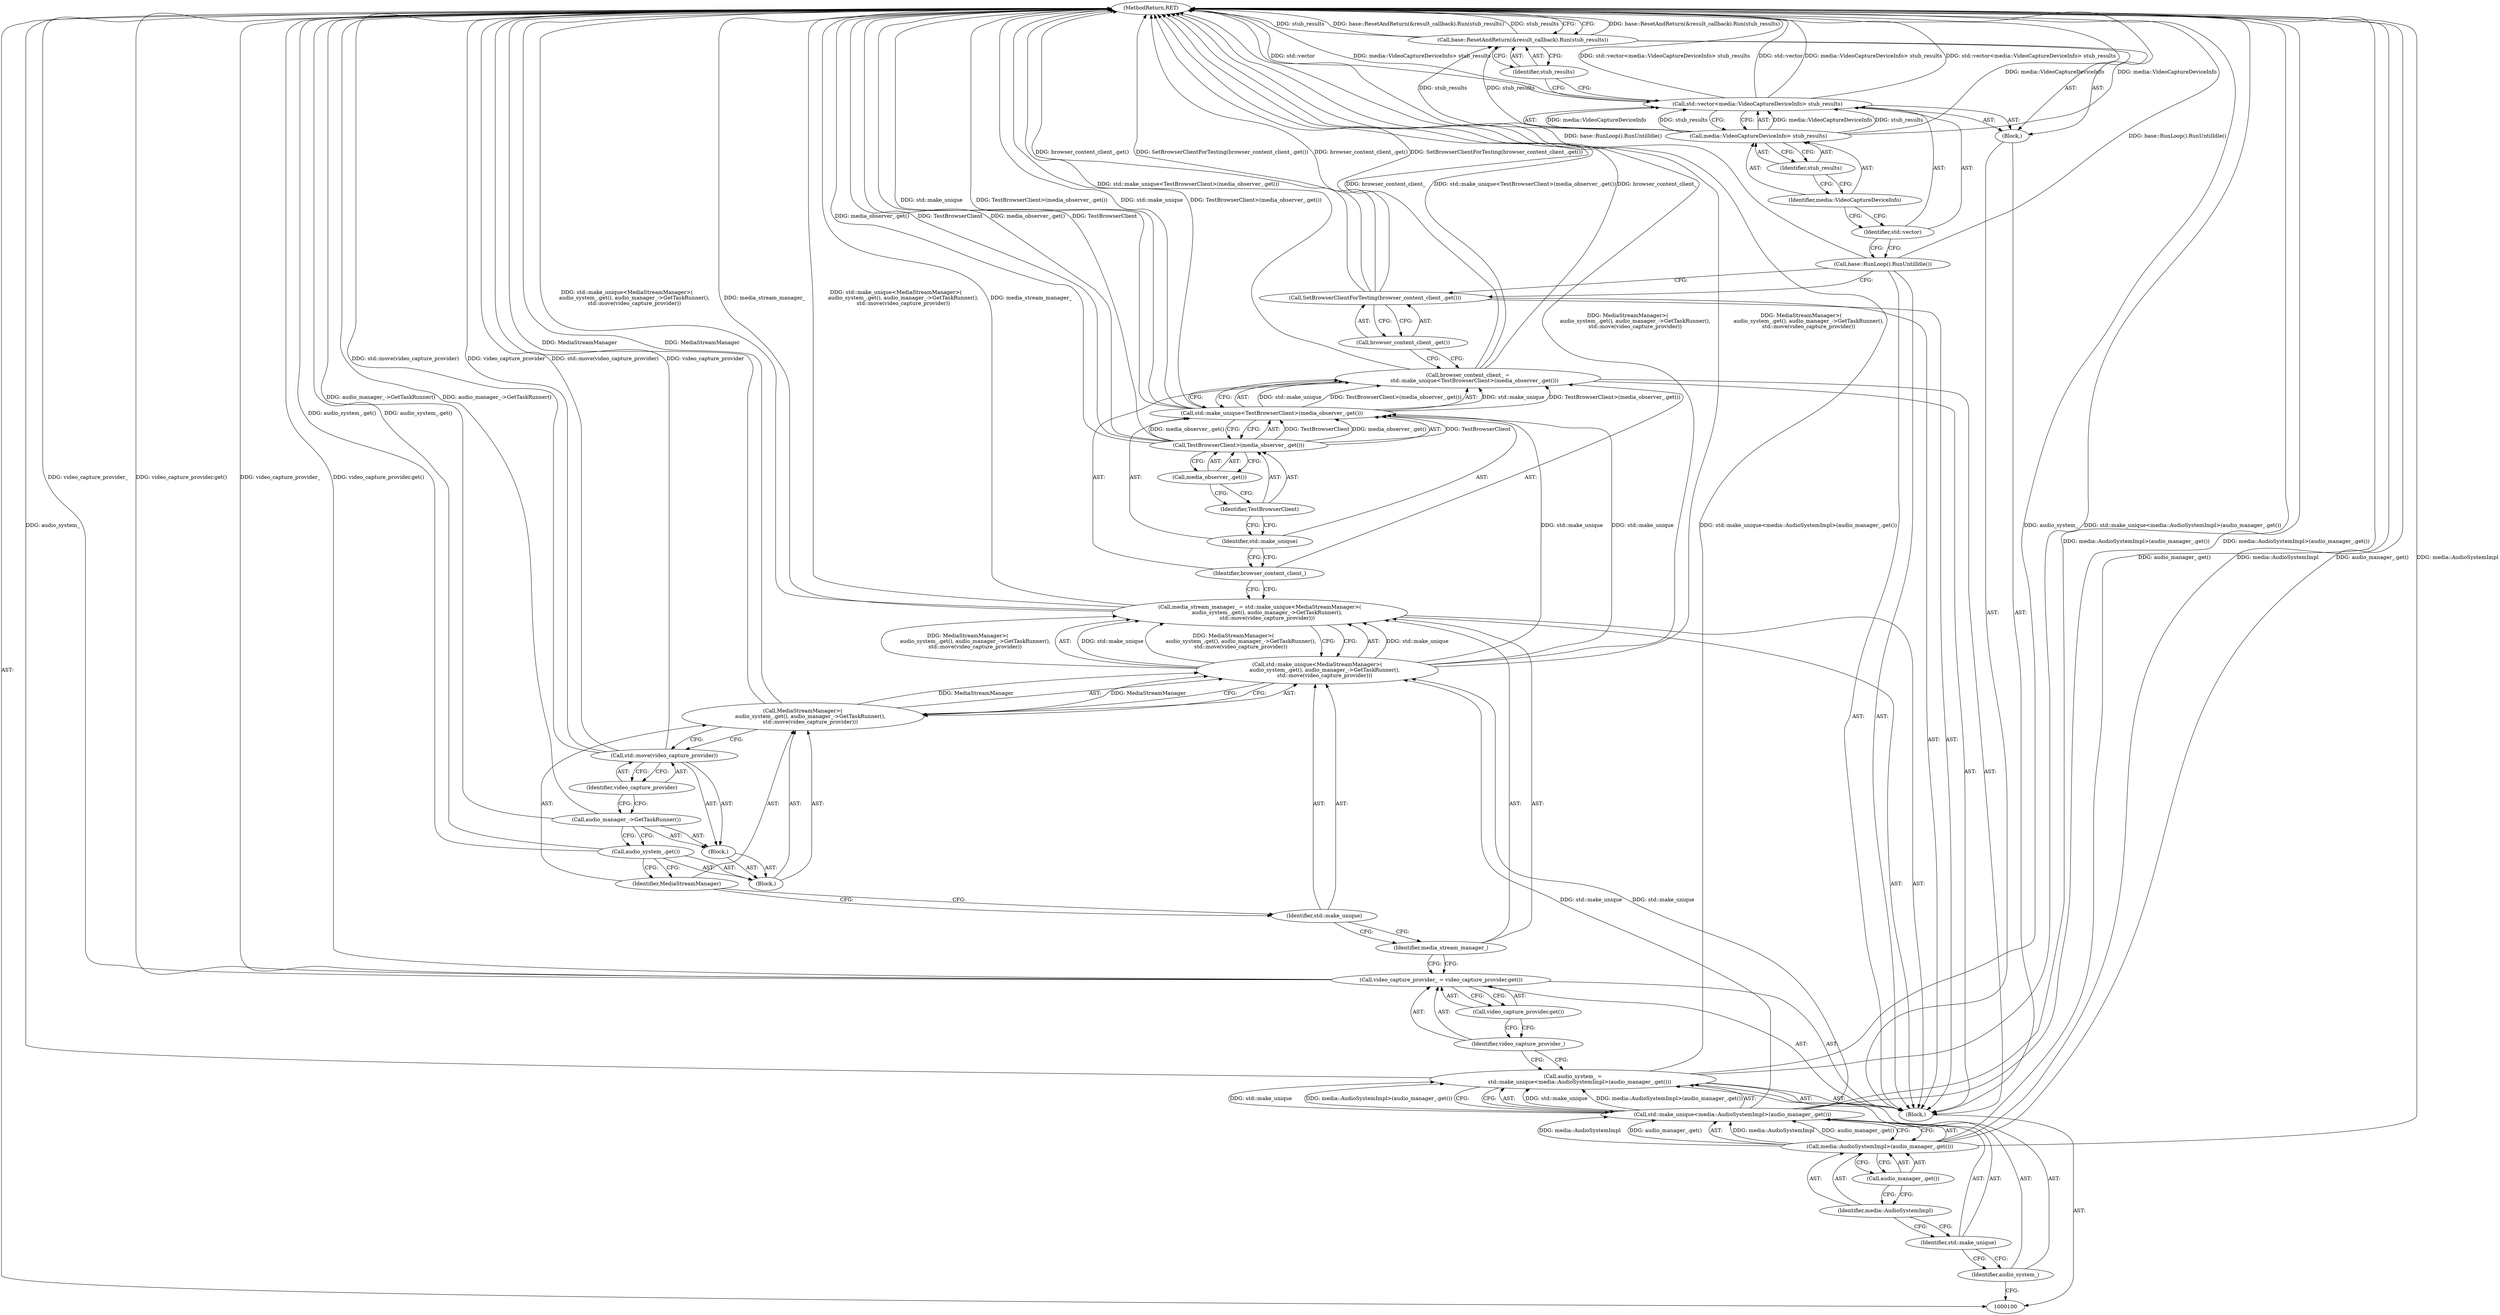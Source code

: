 digraph "0_Chrome_12c876ae82355de6285bf0879023f1d1f1822ecf_0" {
"1000142" [label="(MethodReturn,RET)"];
"1000123" [label="(Identifier,video_capture_provider)"];
"1000122" [label="(Call,std::move(video_capture_provider))"];
"1000124" [label="(Call,browser_content_client_ =\n        std::make_unique<TestBrowserClient>(media_observer_.get()))"];
"1000125" [label="(Identifier,browser_content_client_)"];
"1000128" [label="(Call,TestBrowserClient>(media_observer_.get()))"];
"1000129" [label="(Identifier,TestBrowserClient)"];
"1000130" [label="(Call,media_observer_.get())"];
"1000126" [label="(Call,std::make_unique<TestBrowserClient>(media_observer_.get()))"];
"1000127" [label="(Identifier,std::make_unique)"];
"1000132" [label="(Call,browser_content_client_.get())"];
"1000131" [label="(Call,SetBrowserClientForTesting(browser_content_client_.get()))"];
"1000133" [label="(Call,base::RunLoop().RunUntilIdle())"];
"1000134" [label="(Block,)"];
"1000101" [label="(Block,)"];
"1000135" [label="(Call,std::vector<media::VideoCaptureDeviceInfo> stub_results)"];
"1000136" [label="(Identifier,std::vector)"];
"1000137" [label="(Call,media::VideoCaptureDeviceInfo> stub_results)"];
"1000138" [label="(Identifier,media::VideoCaptureDeviceInfo)"];
"1000139" [label="(Identifier,stub_results)"];
"1000140" [label="(Call,base::ResetAndReturn(&result_callback).Run(stub_results))"];
"1000141" [label="(Identifier,stub_results)"];
"1000102" [label="(Call,audio_system_ =\n        std::make_unique<media::AudioSystemImpl>(audio_manager_.get()))"];
"1000103" [label="(Identifier,audio_system_)"];
"1000106" [label="(Call,media::AudioSystemImpl>(audio_manager_.get()))"];
"1000107" [label="(Identifier,media::AudioSystemImpl)"];
"1000108" [label="(Call,audio_manager_.get())"];
"1000104" [label="(Call,std::make_unique<media::AudioSystemImpl>(audio_manager_.get()))"];
"1000105" [label="(Identifier,std::make_unique)"];
"1000111" [label="(Call,video_capture_provider.get())"];
"1000109" [label="(Call,video_capture_provider_ = video_capture_provider.get())"];
"1000110" [label="(Identifier,video_capture_provider_)"];
"1000114" [label="(Call,std::make_unique<MediaStreamManager>(\n         audio_system_.get(), audio_manager_->GetTaskRunner(),\n         std::move(video_capture_provider)))"];
"1000115" [label="(Identifier,std::make_unique)"];
"1000116" [label="(Call,MediaStreamManager>(\n         audio_system_.get(), audio_manager_->GetTaskRunner(),\n         std::move(video_capture_provider)))"];
"1000117" [label="(Identifier,MediaStreamManager)"];
"1000112" [label="(Call,media_stream_manager_ = std::make_unique<MediaStreamManager>(\n         audio_system_.get(), audio_manager_->GetTaskRunner(),\n         std::move(video_capture_provider)))"];
"1000113" [label="(Identifier,media_stream_manager_)"];
"1000120" [label="(Block,)"];
"1000121" [label="(Call,audio_manager_->GetTaskRunner())"];
"1000118" [label="(Block,)"];
"1000119" [label="(Call,audio_system_.get())"];
"1000142" -> "1000100"  [label="AST: "];
"1000142" -> "1000140"  [label="CFG: "];
"1000116" -> "1000142"  [label="DDG: MediaStreamManager"];
"1000124" -> "1000142"  [label="DDG: browser_content_client_"];
"1000124" -> "1000142"  [label="DDG: std::make_unique<TestBrowserClient>(media_observer_.get())"];
"1000106" -> "1000142"  [label="DDG: audio_manager_.get()"];
"1000106" -> "1000142"  [label="DDG: media::AudioSystemImpl"];
"1000102" -> "1000142"  [label="DDG: std::make_unique<media::AudioSystemImpl>(audio_manager_.get())"];
"1000102" -> "1000142"  [label="DDG: audio_system_"];
"1000112" -> "1000142"  [label="DDG: std::make_unique<MediaStreamManager>(\n         audio_system_.get(), audio_manager_->GetTaskRunner(),\n         std::move(video_capture_provider))"];
"1000112" -> "1000142"  [label="DDG: media_stream_manager_"];
"1000140" -> "1000142"  [label="DDG: base::ResetAndReturn(&result_callback).Run(stub_results)"];
"1000140" -> "1000142"  [label="DDG: stub_results"];
"1000121" -> "1000142"  [label="DDG: audio_manager_->GetTaskRunner()"];
"1000126" -> "1000142"  [label="DDG: std::make_unique"];
"1000126" -> "1000142"  [label="DDG: TestBrowserClient>(media_observer_.get())"];
"1000119" -> "1000142"  [label="DDG: audio_system_.get()"];
"1000128" -> "1000142"  [label="DDG: media_observer_.get()"];
"1000128" -> "1000142"  [label="DDG: TestBrowserClient"];
"1000122" -> "1000142"  [label="DDG: video_capture_provider"];
"1000122" -> "1000142"  [label="DDG: std::move(video_capture_provider)"];
"1000131" -> "1000142"  [label="DDG: browser_content_client_.get()"];
"1000131" -> "1000142"  [label="DDG: SetBrowserClientForTesting(browser_content_client_.get())"];
"1000133" -> "1000142"  [label="DDG: base::RunLoop().RunUntilIdle()"];
"1000135" -> "1000142"  [label="DDG: std::vector<media::VideoCaptureDeviceInfo> stub_results"];
"1000135" -> "1000142"  [label="DDG: std::vector"];
"1000135" -> "1000142"  [label="DDG: media::VideoCaptureDeviceInfo> stub_results"];
"1000109" -> "1000142"  [label="DDG: video_capture_provider_"];
"1000109" -> "1000142"  [label="DDG: video_capture_provider.get()"];
"1000137" -> "1000142"  [label="DDG: media::VideoCaptureDeviceInfo"];
"1000114" -> "1000142"  [label="DDG: MediaStreamManager>(\n         audio_system_.get(), audio_manager_->GetTaskRunner(),\n         std::move(video_capture_provider))"];
"1000104" -> "1000142"  [label="DDG: media::AudioSystemImpl>(audio_manager_.get())"];
"1000123" -> "1000122"  [label="AST: "];
"1000123" -> "1000121"  [label="CFG: "];
"1000122" -> "1000123"  [label="CFG: "];
"1000122" -> "1000120"  [label="AST: "];
"1000122" -> "1000123"  [label="CFG: "];
"1000123" -> "1000122"  [label="AST: "];
"1000116" -> "1000122"  [label="CFG: "];
"1000122" -> "1000142"  [label="DDG: video_capture_provider"];
"1000122" -> "1000142"  [label="DDG: std::move(video_capture_provider)"];
"1000124" -> "1000101"  [label="AST: "];
"1000124" -> "1000126"  [label="CFG: "];
"1000125" -> "1000124"  [label="AST: "];
"1000126" -> "1000124"  [label="AST: "];
"1000132" -> "1000124"  [label="CFG: "];
"1000124" -> "1000142"  [label="DDG: browser_content_client_"];
"1000124" -> "1000142"  [label="DDG: std::make_unique<TestBrowserClient>(media_observer_.get())"];
"1000126" -> "1000124"  [label="DDG: std::make_unique"];
"1000126" -> "1000124"  [label="DDG: TestBrowserClient>(media_observer_.get())"];
"1000125" -> "1000124"  [label="AST: "];
"1000125" -> "1000112"  [label="CFG: "];
"1000127" -> "1000125"  [label="CFG: "];
"1000128" -> "1000126"  [label="AST: "];
"1000128" -> "1000130"  [label="CFG: "];
"1000129" -> "1000128"  [label="AST: "];
"1000130" -> "1000128"  [label="AST: "];
"1000126" -> "1000128"  [label="CFG: "];
"1000128" -> "1000142"  [label="DDG: media_observer_.get()"];
"1000128" -> "1000142"  [label="DDG: TestBrowserClient"];
"1000128" -> "1000126"  [label="DDG: TestBrowserClient"];
"1000128" -> "1000126"  [label="DDG: media_observer_.get()"];
"1000129" -> "1000128"  [label="AST: "];
"1000129" -> "1000127"  [label="CFG: "];
"1000130" -> "1000129"  [label="CFG: "];
"1000130" -> "1000128"  [label="AST: "];
"1000130" -> "1000129"  [label="CFG: "];
"1000128" -> "1000130"  [label="CFG: "];
"1000126" -> "1000124"  [label="AST: "];
"1000126" -> "1000128"  [label="CFG: "];
"1000127" -> "1000126"  [label="AST: "];
"1000128" -> "1000126"  [label="AST: "];
"1000124" -> "1000126"  [label="CFG: "];
"1000126" -> "1000142"  [label="DDG: std::make_unique"];
"1000126" -> "1000142"  [label="DDG: TestBrowserClient>(media_observer_.get())"];
"1000126" -> "1000124"  [label="DDG: std::make_unique"];
"1000126" -> "1000124"  [label="DDG: TestBrowserClient>(media_observer_.get())"];
"1000114" -> "1000126"  [label="DDG: std::make_unique"];
"1000128" -> "1000126"  [label="DDG: TestBrowserClient"];
"1000128" -> "1000126"  [label="DDG: media_observer_.get()"];
"1000127" -> "1000126"  [label="AST: "];
"1000127" -> "1000125"  [label="CFG: "];
"1000129" -> "1000127"  [label="CFG: "];
"1000132" -> "1000131"  [label="AST: "];
"1000132" -> "1000124"  [label="CFG: "];
"1000131" -> "1000132"  [label="CFG: "];
"1000131" -> "1000101"  [label="AST: "];
"1000131" -> "1000132"  [label="CFG: "];
"1000132" -> "1000131"  [label="AST: "];
"1000133" -> "1000131"  [label="CFG: "];
"1000131" -> "1000142"  [label="DDG: browser_content_client_.get()"];
"1000131" -> "1000142"  [label="DDG: SetBrowserClientForTesting(browser_content_client_.get())"];
"1000133" -> "1000101"  [label="AST: "];
"1000133" -> "1000131"  [label="CFG: "];
"1000136" -> "1000133"  [label="CFG: "];
"1000133" -> "1000142"  [label="DDG: base::RunLoop().RunUntilIdle()"];
"1000134" -> "1000101"  [label="AST: "];
"1000135" -> "1000134"  [label="AST: "];
"1000140" -> "1000134"  [label="AST: "];
"1000101" -> "1000100"  [label="AST: "];
"1000102" -> "1000101"  [label="AST: "];
"1000109" -> "1000101"  [label="AST: "];
"1000112" -> "1000101"  [label="AST: "];
"1000124" -> "1000101"  [label="AST: "];
"1000131" -> "1000101"  [label="AST: "];
"1000133" -> "1000101"  [label="AST: "];
"1000134" -> "1000101"  [label="AST: "];
"1000135" -> "1000134"  [label="AST: "];
"1000135" -> "1000137"  [label="CFG: "];
"1000136" -> "1000135"  [label="AST: "];
"1000137" -> "1000135"  [label="AST: "];
"1000141" -> "1000135"  [label="CFG: "];
"1000135" -> "1000142"  [label="DDG: std::vector<media::VideoCaptureDeviceInfo> stub_results"];
"1000135" -> "1000142"  [label="DDG: std::vector"];
"1000135" -> "1000142"  [label="DDG: media::VideoCaptureDeviceInfo> stub_results"];
"1000137" -> "1000135"  [label="DDG: media::VideoCaptureDeviceInfo"];
"1000137" -> "1000135"  [label="DDG: stub_results"];
"1000136" -> "1000135"  [label="AST: "];
"1000136" -> "1000133"  [label="CFG: "];
"1000138" -> "1000136"  [label="CFG: "];
"1000137" -> "1000135"  [label="AST: "];
"1000137" -> "1000139"  [label="CFG: "];
"1000138" -> "1000137"  [label="AST: "];
"1000139" -> "1000137"  [label="AST: "];
"1000135" -> "1000137"  [label="CFG: "];
"1000137" -> "1000142"  [label="DDG: media::VideoCaptureDeviceInfo"];
"1000137" -> "1000135"  [label="DDG: media::VideoCaptureDeviceInfo"];
"1000137" -> "1000135"  [label="DDG: stub_results"];
"1000137" -> "1000140"  [label="DDG: stub_results"];
"1000138" -> "1000137"  [label="AST: "];
"1000138" -> "1000136"  [label="CFG: "];
"1000139" -> "1000138"  [label="CFG: "];
"1000139" -> "1000137"  [label="AST: "];
"1000139" -> "1000138"  [label="CFG: "];
"1000137" -> "1000139"  [label="CFG: "];
"1000140" -> "1000134"  [label="AST: "];
"1000140" -> "1000141"  [label="CFG: "];
"1000141" -> "1000140"  [label="AST: "];
"1000142" -> "1000140"  [label="CFG: "];
"1000140" -> "1000142"  [label="DDG: base::ResetAndReturn(&result_callback).Run(stub_results)"];
"1000140" -> "1000142"  [label="DDG: stub_results"];
"1000137" -> "1000140"  [label="DDG: stub_results"];
"1000141" -> "1000140"  [label="AST: "];
"1000141" -> "1000135"  [label="CFG: "];
"1000140" -> "1000141"  [label="CFG: "];
"1000102" -> "1000101"  [label="AST: "];
"1000102" -> "1000104"  [label="CFG: "];
"1000103" -> "1000102"  [label="AST: "];
"1000104" -> "1000102"  [label="AST: "];
"1000110" -> "1000102"  [label="CFG: "];
"1000102" -> "1000142"  [label="DDG: std::make_unique<media::AudioSystemImpl>(audio_manager_.get())"];
"1000102" -> "1000142"  [label="DDG: audio_system_"];
"1000104" -> "1000102"  [label="DDG: std::make_unique"];
"1000104" -> "1000102"  [label="DDG: media::AudioSystemImpl>(audio_manager_.get())"];
"1000103" -> "1000102"  [label="AST: "];
"1000103" -> "1000100"  [label="CFG: "];
"1000105" -> "1000103"  [label="CFG: "];
"1000106" -> "1000104"  [label="AST: "];
"1000106" -> "1000108"  [label="CFG: "];
"1000107" -> "1000106"  [label="AST: "];
"1000108" -> "1000106"  [label="AST: "];
"1000104" -> "1000106"  [label="CFG: "];
"1000106" -> "1000142"  [label="DDG: audio_manager_.get()"];
"1000106" -> "1000142"  [label="DDG: media::AudioSystemImpl"];
"1000106" -> "1000104"  [label="DDG: media::AudioSystemImpl"];
"1000106" -> "1000104"  [label="DDG: audio_manager_.get()"];
"1000107" -> "1000106"  [label="AST: "];
"1000107" -> "1000105"  [label="CFG: "];
"1000108" -> "1000107"  [label="CFG: "];
"1000108" -> "1000106"  [label="AST: "];
"1000108" -> "1000107"  [label="CFG: "];
"1000106" -> "1000108"  [label="CFG: "];
"1000104" -> "1000102"  [label="AST: "];
"1000104" -> "1000106"  [label="CFG: "];
"1000105" -> "1000104"  [label="AST: "];
"1000106" -> "1000104"  [label="AST: "];
"1000102" -> "1000104"  [label="CFG: "];
"1000104" -> "1000142"  [label="DDG: media::AudioSystemImpl>(audio_manager_.get())"];
"1000104" -> "1000102"  [label="DDG: std::make_unique"];
"1000104" -> "1000102"  [label="DDG: media::AudioSystemImpl>(audio_manager_.get())"];
"1000106" -> "1000104"  [label="DDG: media::AudioSystemImpl"];
"1000106" -> "1000104"  [label="DDG: audio_manager_.get()"];
"1000104" -> "1000114"  [label="DDG: std::make_unique"];
"1000105" -> "1000104"  [label="AST: "];
"1000105" -> "1000103"  [label="CFG: "];
"1000107" -> "1000105"  [label="CFG: "];
"1000111" -> "1000109"  [label="AST: "];
"1000111" -> "1000110"  [label="CFG: "];
"1000109" -> "1000111"  [label="CFG: "];
"1000109" -> "1000101"  [label="AST: "];
"1000109" -> "1000111"  [label="CFG: "];
"1000110" -> "1000109"  [label="AST: "];
"1000111" -> "1000109"  [label="AST: "];
"1000113" -> "1000109"  [label="CFG: "];
"1000109" -> "1000142"  [label="DDG: video_capture_provider_"];
"1000109" -> "1000142"  [label="DDG: video_capture_provider.get()"];
"1000110" -> "1000109"  [label="AST: "];
"1000110" -> "1000102"  [label="CFG: "];
"1000111" -> "1000110"  [label="CFG: "];
"1000114" -> "1000112"  [label="AST: "];
"1000114" -> "1000116"  [label="CFG: "];
"1000115" -> "1000114"  [label="AST: "];
"1000116" -> "1000114"  [label="AST: "];
"1000112" -> "1000114"  [label="CFG: "];
"1000114" -> "1000142"  [label="DDG: MediaStreamManager>(\n         audio_system_.get(), audio_manager_->GetTaskRunner(),\n         std::move(video_capture_provider))"];
"1000114" -> "1000112"  [label="DDG: std::make_unique"];
"1000114" -> "1000112"  [label="DDG: MediaStreamManager>(\n         audio_system_.get(), audio_manager_->GetTaskRunner(),\n         std::move(video_capture_provider))"];
"1000104" -> "1000114"  [label="DDG: std::make_unique"];
"1000116" -> "1000114"  [label="DDG: MediaStreamManager"];
"1000114" -> "1000126"  [label="DDG: std::make_unique"];
"1000115" -> "1000114"  [label="AST: "];
"1000115" -> "1000113"  [label="CFG: "];
"1000117" -> "1000115"  [label="CFG: "];
"1000116" -> "1000114"  [label="AST: "];
"1000116" -> "1000122"  [label="CFG: "];
"1000117" -> "1000116"  [label="AST: "];
"1000118" -> "1000116"  [label="AST: "];
"1000114" -> "1000116"  [label="CFG: "];
"1000116" -> "1000142"  [label="DDG: MediaStreamManager"];
"1000116" -> "1000114"  [label="DDG: MediaStreamManager"];
"1000117" -> "1000116"  [label="AST: "];
"1000117" -> "1000115"  [label="CFG: "];
"1000119" -> "1000117"  [label="CFG: "];
"1000112" -> "1000101"  [label="AST: "];
"1000112" -> "1000114"  [label="CFG: "];
"1000113" -> "1000112"  [label="AST: "];
"1000114" -> "1000112"  [label="AST: "];
"1000125" -> "1000112"  [label="CFG: "];
"1000112" -> "1000142"  [label="DDG: std::make_unique<MediaStreamManager>(\n         audio_system_.get(), audio_manager_->GetTaskRunner(),\n         std::move(video_capture_provider))"];
"1000112" -> "1000142"  [label="DDG: media_stream_manager_"];
"1000114" -> "1000112"  [label="DDG: std::make_unique"];
"1000114" -> "1000112"  [label="DDG: MediaStreamManager>(\n         audio_system_.get(), audio_manager_->GetTaskRunner(),\n         std::move(video_capture_provider))"];
"1000113" -> "1000112"  [label="AST: "];
"1000113" -> "1000109"  [label="CFG: "];
"1000115" -> "1000113"  [label="CFG: "];
"1000120" -> "1000118"  [label="AST: "];
"1000121" -> "1000120"  [label="AST: "];
"1000122" -> "1000120"  [label="AST: "];
"1000121" -> "1000120"  [label="AST: "];
"1000121" -> "1000119"  [label="CFG: "];
"1000123" -> "1000121"  [label="CFG: "];
"1000121" -> "1000142"  [label="DDG: audio_manager_->GetTaskRunner()"];
"1000118" -> "1000116"  [label="AST: "];
"1000119" -> "1000118"  [label="AST: "];
"1000120" -> "1000118"  [label="AST: "];
"1000119" -> "1000118"  [label="AST: "];
"1000119" -> "1000117"  [label="CFG: "];
"1000121" -> "1000119"  [label="CFG: "];
"1000119" -> "1000142"  [label="DDG: audio_system_.get()"];
}

